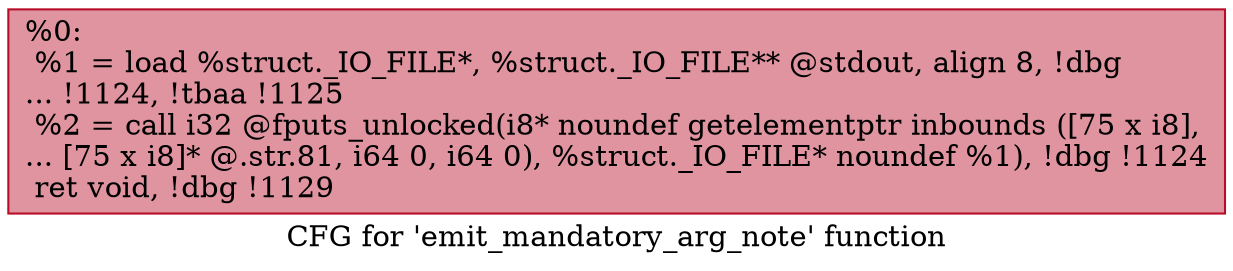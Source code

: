 digraph "CFG for 'emit_mandatory_arg_note' function" {
	label="CFG for 'emit_mandatory_arg_note' function";

	Node0x16ae3b0 [shape=record,color="#b70d28ff", style=filled, fillcolor="#b70d2870",label="{%0:\l  %1 = load %struct._IO_FILE*, %struct._IO_FILE** @stdout, align 8, !dbg\l... !1124, !tbaa !1125\l  %2 = call i32 @fputs_unlocked(i8* noundef getelementptr inbounds ([75 x i8],\l... [75 x i8]* @.str.81, i64 0, i64 0), %struct._IO_FILE* noundef %1), !dbg !1124\l  ret void, !dbg !1129\l}"];
}
